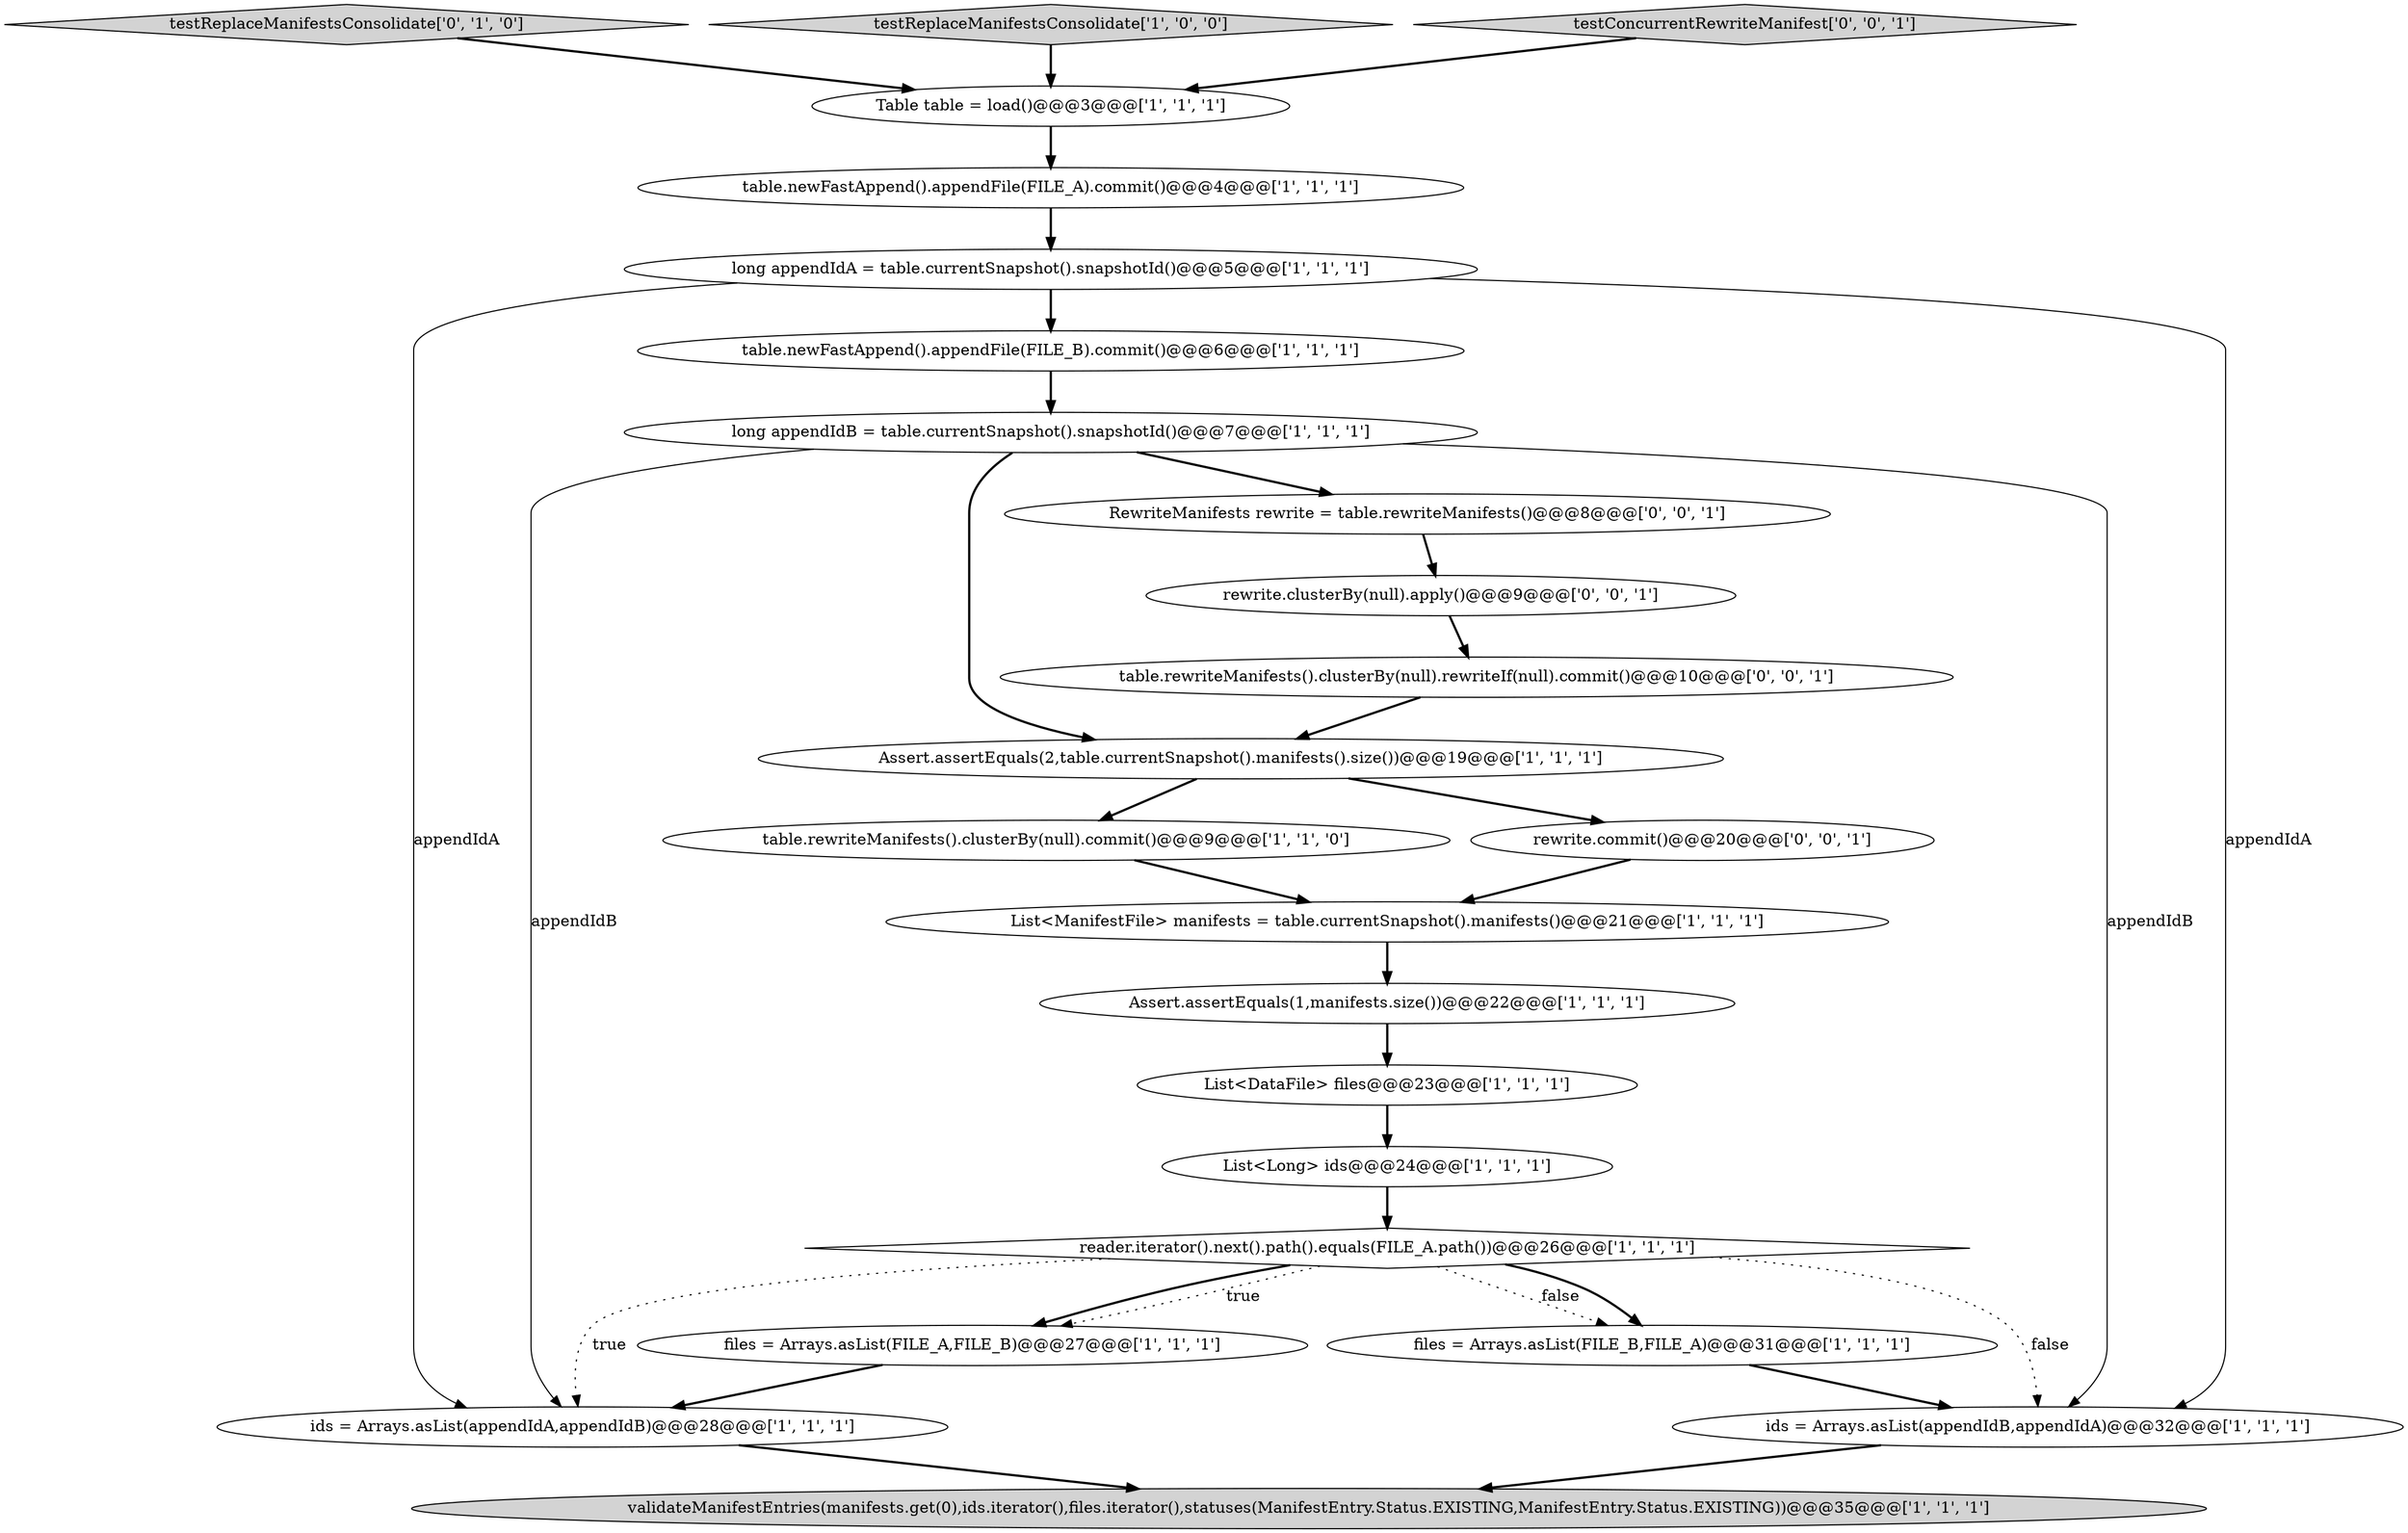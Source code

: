 digraph {
18 [style = filled, label = "testReplaceManifestsConsolidate['0', '1', '0']", fillcolor = lightgray, shape = diamond image = "AAA0AAABBB2BBB"];
17 [style = filled, label = "List<DataFile> files@@@23@@@['1', '1', '1']", fillcolor = white, shape = ellipse image = "AAA0AAABBB1BBB"];
9 [style = filled, label = "table.newFastAppend().appendFile(FILE_B).commit()@@@6@@@['1', '1', '1']", fillcolor = white, shape = ellipse image = "AAA0AAABBB1BBB"];
1 [style = filled, label = "ids = Arrays.asList(appendIdA,appendIdB)@@@28@@@['1', '1', '1']", fillcolor = white, shape = ellipse image = "AAA0AAABBB1BBB"];
3 [style = filled, label = "reader.iterator().next().path().equals(FILE_A.path())@@@26@@@['1', '1', '1']", fillcolor = white, shape = diamond image = "AAA0AAABBB1BBB"];
4 [style = filled, label = "ids = Arrays.asList(appendIdB,appendIdA)@@@32@@@['1', '1', '1']", fillcolor = white, shape = ellipse image = "AAA0AAABBB1BBB"];
8 [style = filled, label = "Assert.assertEquals(2,table.currentSnapshot().manifests().size())@@@19@@@['1', '1', '1']", fillcolor = white, shape = ellipse image = "AAA0AAABBB1BBB"];
10 [style = filled, label = "table.rewriteManifests().clusterBy(null).commit()@@@9@@@['1', '1', '0']", fillcolor = white, shape = ellipse image = "AAA0AAABBB1BBB"];
22 [style = filled, label = "RewriteManifests rewrite = table.rewriteManifests()@@@8@@@['0', '0', '1']", fillcolor = white, shape = ellipse image = "AAA0AAABBB3BBB"];
7 [style = filled, label = "long appendIdB = table.currentSnapshot().snapshotId()@@@7@@@['1', '1', '1']", fillcolor = white, shape = ellipse image = "AAA0AAABBB1BBB"];
16 [style = filled, label = "long appendIdA = table.currentSnapshot().snapshotId()@@@5@@@['1', '1', '1']", fillcolor = white, shape = ellipse image = "AAA0AAABBB1BBB"];
2 [style = filled, label = "List<Long> ids@@@24@@@['1', '1', '1']", fillcolor = white, shape = ellipse image = "AAA0AAABBB1BBB"];
14 [style = filled, label = "testReplaceManifestsConsolidate['1', '0', '0']", fillcolor = lightgray, shape = diamond image = "AAA0AAABBB1BBB"];
21 [style = filled, label = "rewrite.commit()@@@20@@@['0', '0', '1']", fillcolor = white, shape = ellipse image = "AAA0AAABBB3BBB"];
5 [style = filled, label = "files = Arrays.asList(FILE_B,FILE_A)@@@31@@@['1', '1', '1']", fillcolor = white, shape = ellipse image = "AAA0AAABBB1BBB"];
13 [style = filled, label = "Assert.assertEquals(1,manifests.size())@@@22@@@['1', '1', '1']", fillcolor = white, shape = ellipse image = "AAA0AAABBB1BBB"];
0 [style = filled, label = "List<ManifestFile> manifests = table.currentSnapshot().manifests()@@@21@@@['1', '1', '1']", fillcolor = white, shape = ellipse image = "AAA0AAABBB1BBB"];
23 [style = filled, label = "rewrite.clusterBy(null).apply()@@@9@@@['0', '0', '1']", fillcolor = white, shape = ellipse image = "AAA0AAABBB3BBB"];
6 [style = filled, label = "files = Arrays.asList(FILE_A,FILE_B)@@@27@@@['1', '1', '1']", fillcolor = white, shape = ellipse image = "AAA0AAABBB1BBB"];
20 [style = filled, label = "table.rewriteManifests().clusterBy(null).rewriteIf(null).commit()@@@10@@@['0', '0', '1']", fillcolor = white, shape = ellipse image = "AAA0AAABBB3BBB"];
11 [style = filled, label = "validateManifestEntries(manifests.get(0),ids.iterator(),files.iterator(),statuses(ManifestEntry.Status.EXISTING,ManifestEntry.Status.EXISTING))@@@35@@@['1', '1', '1']", fillcolor = lightgray, shape = ellipse image = "AAA0AAABBB1BBB"];
15 [style = filled, label = "table.newFastAppend().appendFile(FILE_A).commit()@@@4@@@['1', '1', '1']", fillcolor = white, shape = ellipse image = "AAA0AAABBB1BBB"];
19 [style = filled, label = "testConcurrentRewriteManifest['0', '0', '1']", fillcolor = lightgray, shape = diamond image = "AAA0AAABBB3BBB"];
12 [style = filled, label = "Table table = load()@@@3@@@['1', '1', '1']", fillcolor = white, shape = ellipse image = "AAA0AAABBB1BBB"];
7->8 [style = bold, label=""];
16->4 [style = solid, label="appendIdA"];
3->1 [style = dotted, label="true"];
7->4 [style = solid, label="appendIdB"];
13->17 [style = bold, label=""];
12->15 [style = bold, label=""];
4->11 [style = bold, label=""];
3->4 [style = dotted, label="false"];
20->8 [style = bold, label=""];
14->12 [style = bold, label=""];
7->22 [style = bold, label=""];
16->1 [style = solid, label="appendIdA"];
0->13 [style = bold, label=""];
3->5 [style = dotted, label="false"];
3->5 [style = bold, label=""];
8->21 [style = bold, label=""];
5->4 [style = bold, label=""];
1->11 [style = bold, label=""];
3->6 [style = bold, label=""];
2->3 [style = bold, label=""];
23->20 [style = bold, label=""];
3->6 [style = dotted, label="true"];
7->1 [style = solid, label="appendIdB"];
15->16 [style = bold, label=""];
18->12 [style = bold, label=""];
22->23 [style = bold, label=""];
21->0 [style = bold, label=""];
19->12 [style = bold, label=""];
6->1 [style = bold, label=""];
8->10 [style = bold, label=""];
10->0 [style = bold, label=""];
17->2 [style = bold, label=""];
16->9 [style = bold, label=""];
9->7 [style = bold, label=""];
}
